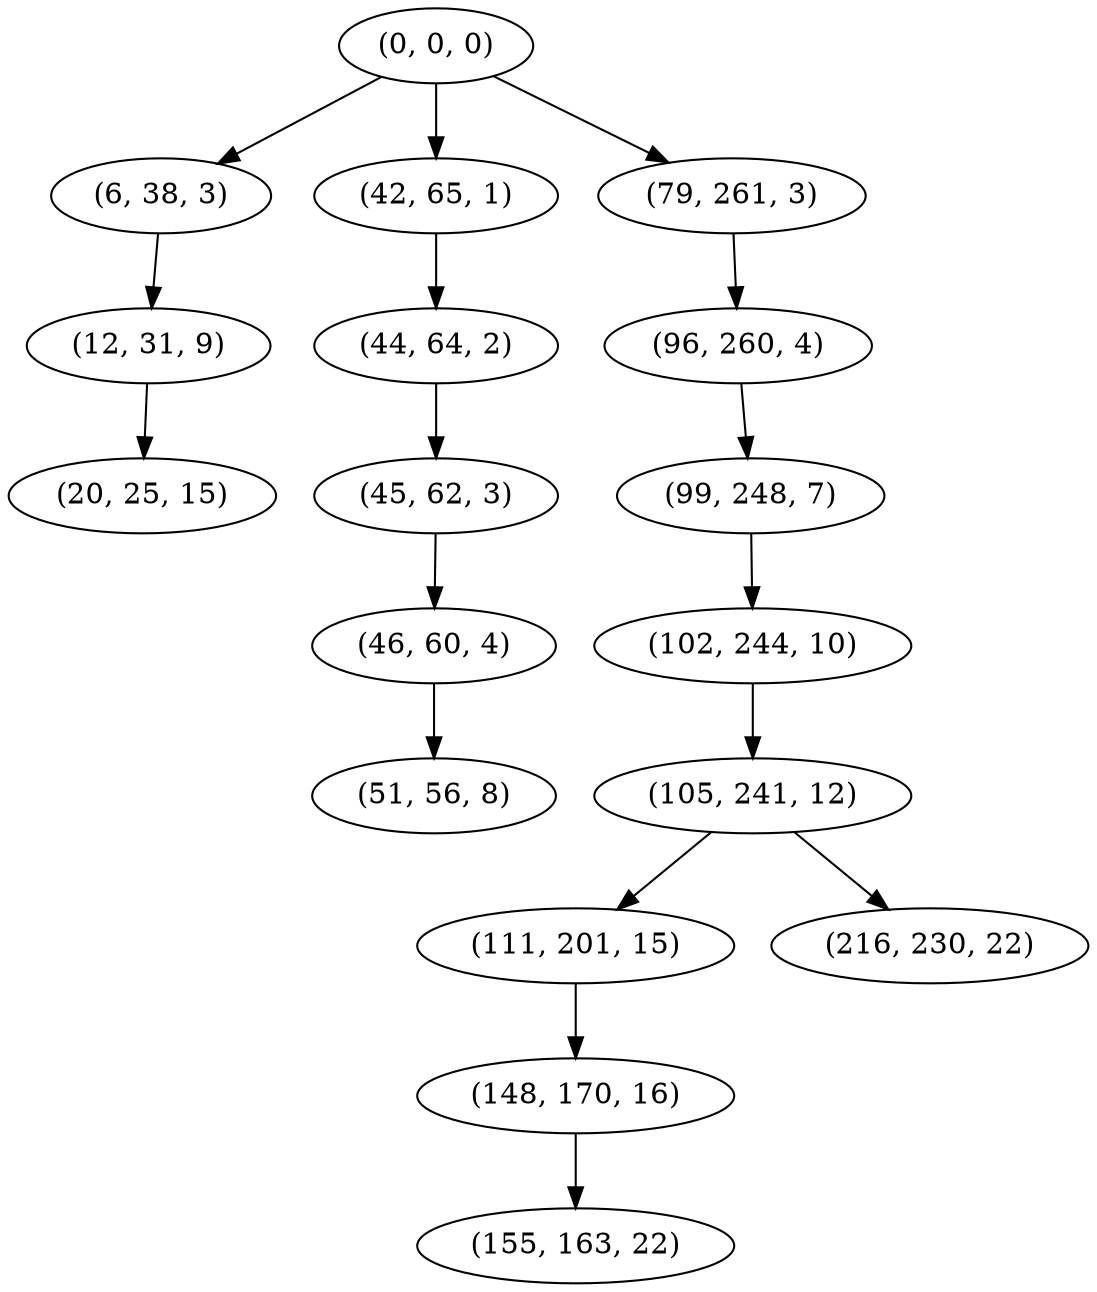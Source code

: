 digraph tree {
    "(0, 0, 0)";
    "(6, 38, 3)";
    "(12, 31, 9)";
    "(20, 25, 15)";
    "(42, 65, 1)";
    "(44, 64, 2)";
    "(45, 62, 3)";
    "(46, 60, 4)";
    "(51, 56, 8)";
    "(79, 261, 3)";
    "(96, 260, 4)";
    "(99, 248, 7)";
    "(102, 244, 10)";
    "(105, 241, 12)";
    "(111, 201, 15)";
    "(148, 170, 16)";
    "(155, 163, 22)";
    "(216, 230, 22)";
    "(0, 0, 0)" -> "(6, 38, 3)";
    "(0, 0, 0)" -> "(42, 65, 1)";
    "(0, 0, 0)" -> "(79, 261, 3)";
    "(6, 38, 3)" -> "(12, 31, 9)";
    "(12, 31, 9)" -> "(20, 25, 15)";
    "(42, 65, 1)" -> "(44, 64, 2)";
    "(44, 64, 2)" -> "(45, 62, 3)";
    "(45, 62, 3)" -> "(46, 60, 4)";
    "(46, 60, 4)" -> "(51, 56, 8)";
    "(79, 261, 3)" -> "(96, 260, 4)";
    "(96, 260, 4)" -> "(99, 248, 7)";
    "(99, 248, 7)" -> "(102, 244, 10)";
    "(102, 244, 10)" -> "(105, 241, 12)";
    "(105, 241, 12)" -> "(111, 201, 15)";
    "(105, 241, 12)" -> "(216, 230, 22)";
    "(111, 201, 15)" -> "(148, 170, 16)";
    "(148, 170, 16)" -> "(155, 163, 22)";
}
